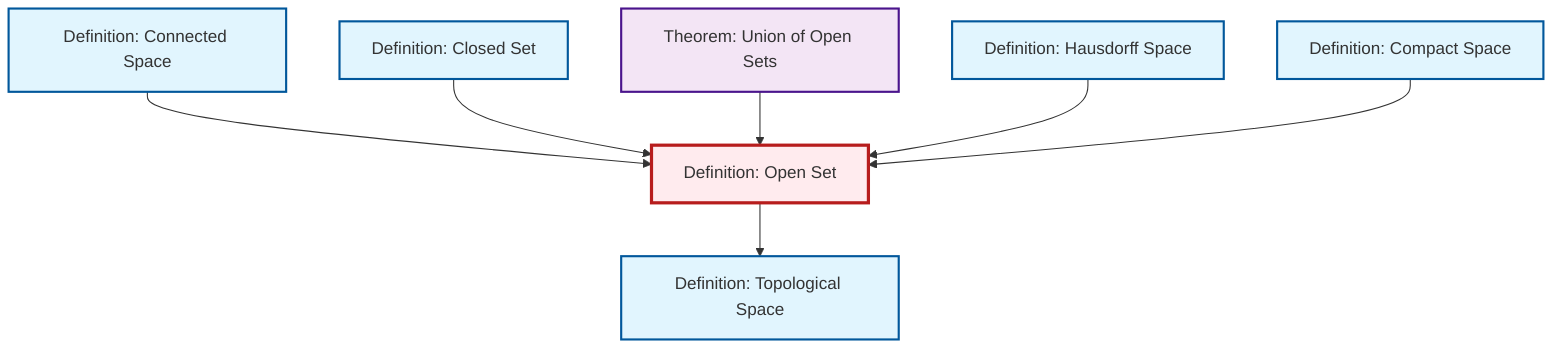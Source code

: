 graph TD
    classDef definition fill:#e1f5fe,stroke:#01579b,stroke-width:2px
    classDef theorem fill:#f3e5f5,stroke:#4a148c,stroke-width:2px
    classDef axiom fill:#fff3e0,stroke:#e65100,stroke-width:2px
    classDef example fill:#e8f5e9,stroke:#1b5e20,stroke-width:2px
    classDef current fill:#ffebee,stroke:#b71c1c,stroke-width:3px
    def-topological-space["Definition: Topological Space"]:::definition
    def-connected["Definition: Connected Space"]:::definition
    def-closed-set["Definition: Closed Set"]:::definition
    thm-union-open-sets["Theorem: Union of Open Sets"]:::theorem
    def-open-set["Definition: Open Set"]:::definition
    def-hausdorff["Definition: Hausdorff Space"]:::definition
    def-compact["Definition: Compact Space"]:::definition
    def-connected --> def-open-set
    def-closed-set --> def-open-set
    thm-union-open-sets --> def-open-set
    def-hausdorff --> def-open-set
    def-open-set --> def-topological-space
    def-compact --> def-open-set
    class def-open-set current